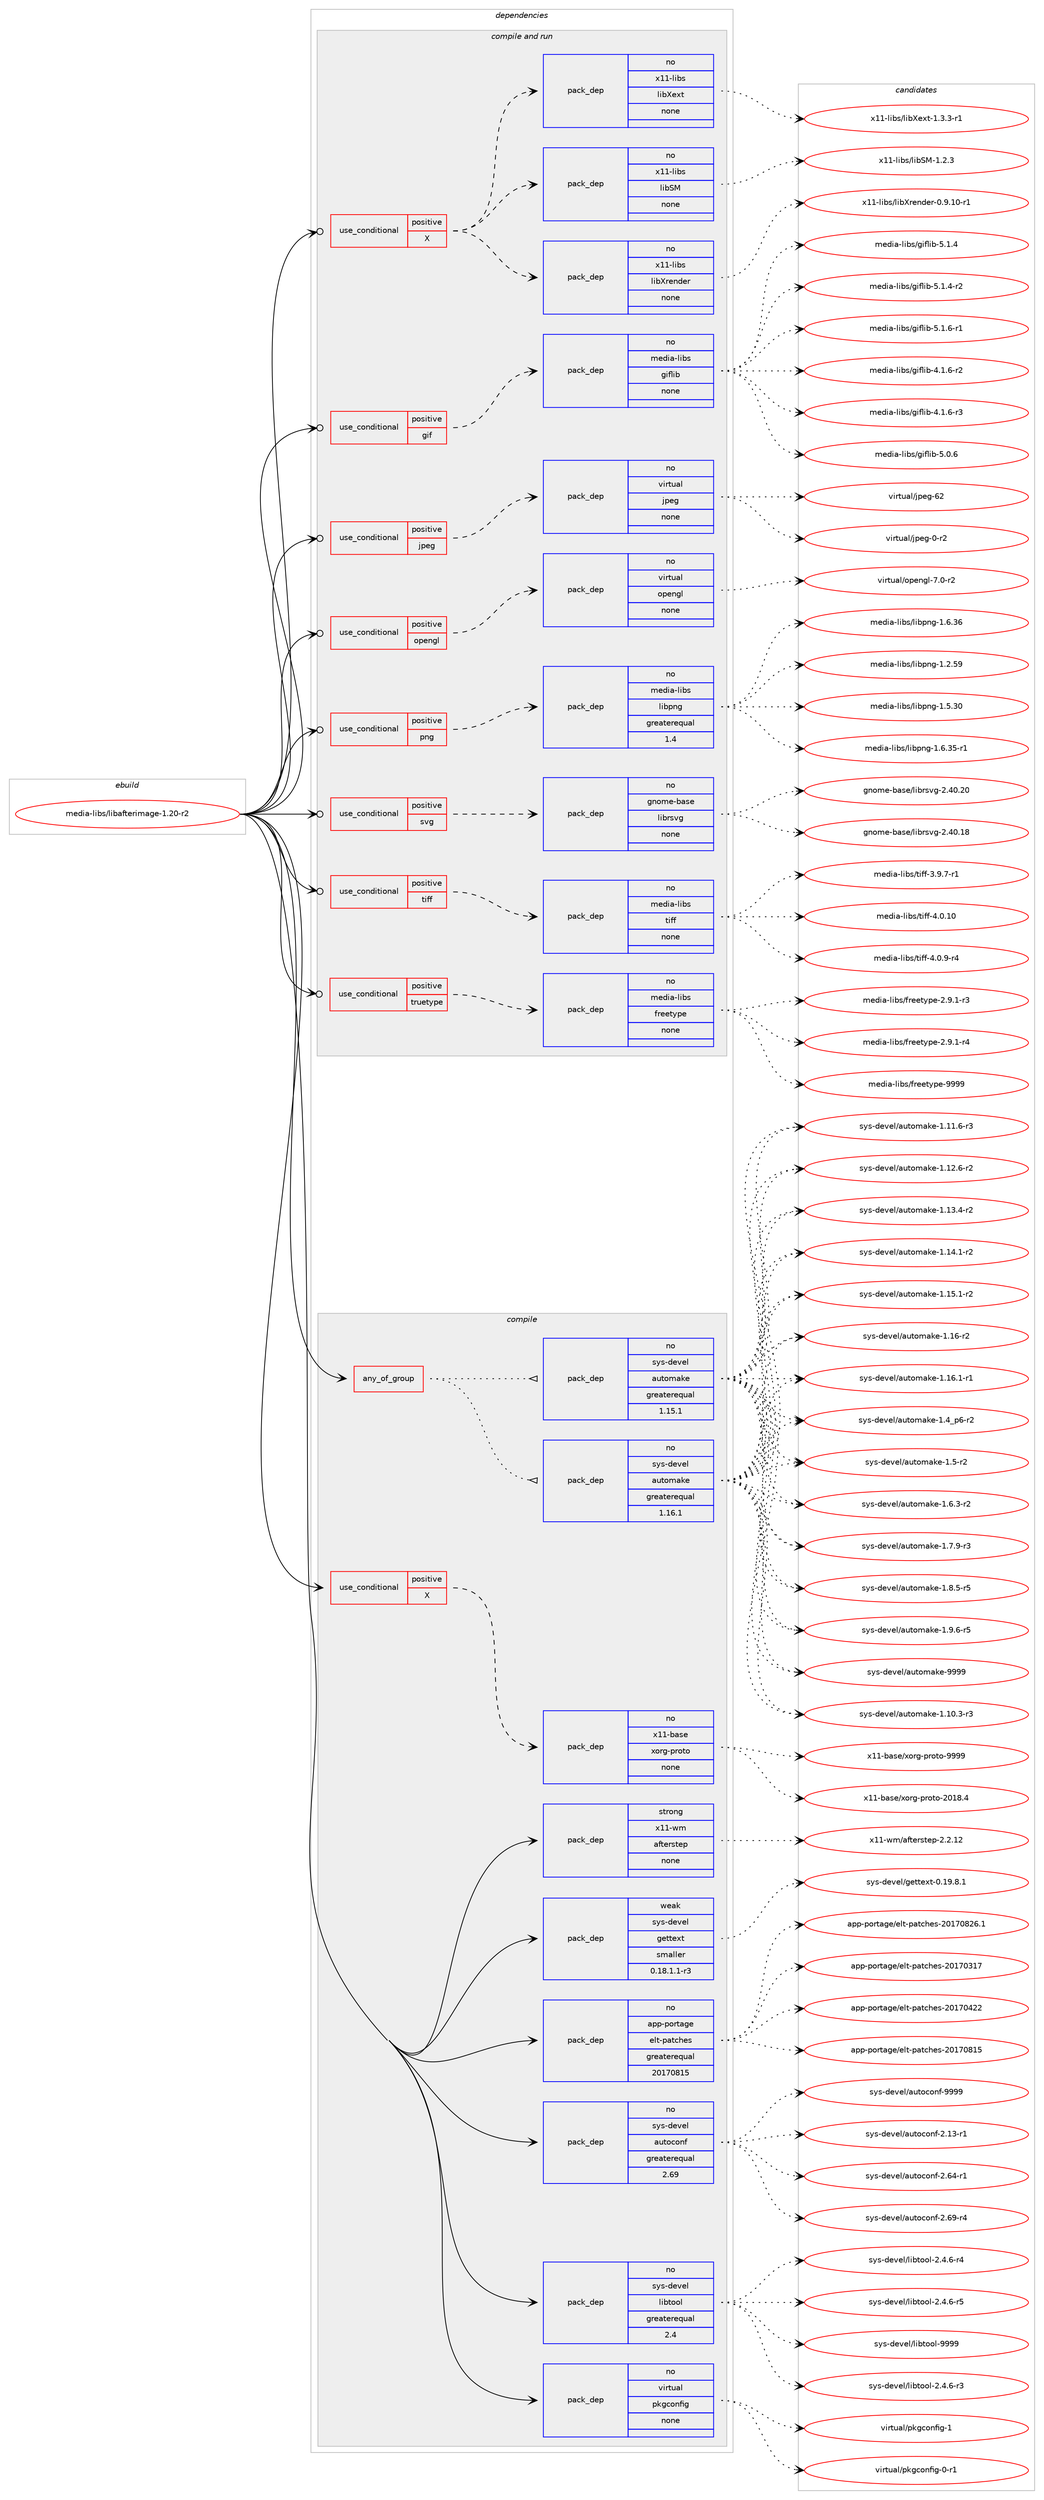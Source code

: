 digraph prolog {

# *************
# Graph options
# *************

newrank=true;
concentrate=true;
compound=true;
graph [rankdir=LR,fontname=Helvetica,fontsize=10,ranksep=1.5];#, ranksep=2.5, nodesep=0.2];
edge  [arrowhead=vee];
node  [fontname=Helvetica,fontsize=10];

# **********
# The ebuild
# **********

subgraph cluster_leftcol {
color=gray;
rank=same;
label=<<i>ebuild</i>>;
id [label="media-libs/libafterimage-1.20-r2", color=red, width=4, href="../media-libs/libafterimage-1.20-r2.svg"];
}

# ****************
# The dependencies
# ****************

subgraph cluster_midcol {
color=gray;
label=<<i>dependencies</i>>;
subgraph cluster_compile {
fillcolor="#eeeeee";
style=filled;
label=<<i>compile</i>>;
subgraph any25045 {
dependency1611803 [label=<<TABLE BORDER="0" CELLBORDER="1" CELLSPACING="0" CELLPADDING="4"><TR><TD CELLPADDING="10">any_of_group</TD></TR></TABLE>>, shape=none, color=red];subgraph pack1151822 {
dependency1611804 [label=<<TABLE BORDER="0" CELLBORDER="1" CELLSPACING="0" CELLPADDING="4" WIDTH="220"><TR><TD ROWSPAN="6" CELLPADDING="30">pack_dep</TD></TR><TR><TD WIDTH="110">no</TD></TR><TR><TD>sys-devel</TD></TR><TR><TD>automake</TD></TR><TR><TD>greaterequal</TD></TR><TR><TD>1.16.1</TD></TR></TABLE>>, shape=none, color=blue];
}
dependency1611803:e -> dependency1611804:w [weight=20,style="dotted",arrowhead="oinv"];
subgraph pack1151823 {
dependency1611805 [label=<<TABLE BORDER="0" CELLBORDER="1" CELLSPACING="0" CELLPADDING="4" WIDTH="220"><TR><TD ROWSPAN="6" CELLPADDING="30">pack_dep</TD></TR><TR><TD WIDTH="110">no</TD></TR><TR><TD>sys-devel</TD></TR><TR><TD>automake</TD></TR><TR><TD>greaterequal</TD></TR><TR><TD>1.15.1</TD></TR></TABLE>>, shape=none, color=blue];
}
dependency1611803:e -> dependency1611805:w [weight=20,style="dotted",arrowhead="oinv"];
}
id:e -> dependency1611803:w [weight=20,style="solid",arrowhead="vee"];
subgraph cond434237 {
dependency1611806 [label=<<TABLE BORDER="0" CELLBORDER="1" CELLSPACING="0" CELLPADDING="4"><TR><TD ROWSPAN="3" CELLPADDING="10">use_conditional</TD></TR><TR><TD>positive</TD></TR><TR><TD>X</TD></TR></TABLE>>, shape=none, color=red];
subgraph pack1151824 {
dependency1611807 [label=<<TABLE BORDER="0" CELLBORDER="1" CELLSPACING="0" CELLPADDING="4" WIDTH="220"><TR><TD ROWSPAN="6" CELLPADDING="30">pack_dep</TD></TR><TR><TD WIDTH="110">no</TD></TR><TR><TD>x11-base</TD></TR><TR><TD>xorg-proto</TD></TR><TR><TD>none</TD></TR><TR><TD></TD></TR></TABLE>>, shape=none, color=blue];
}
dependency1611806:e -> dependency1611807:w [weight=20,style="dashed",arrowhead="vee"];
}
id:e -> dependency1611806:w [weight=20,style="solid",arrowhead="vee"];
subgraph pack1151825 {
dependency1611808 [label=<<TABLE BORDER="0" CELLBORDER="1" CELLSPACING="0" CELLPADDING="4" WIDTH="220"><TR><TD ROWSPAN="6" CELLPADDING="30">pack_dep</TD></TR><TR><TD WIDTH="110">no</TD></TR><TR><TD>app-portage</TD></TR><TR><TD>elt-patches</TD></TR><TR><TD>greaterequal</TD></TR><TR><TD>20170815</TD></TR></TABLE>>, shape=none, color=blue];
}
id:e -> dependency1611808:w [weight=20,style="solid",arrowhead="vee"];
subgraph pack1151826 {
dependency1611809 [label=<<TABLE BORDER="0" CELLBORDER="1" CELLSPACING="0" CELLPADDING="4" WIDTH="220"><TR><TD ROWSPAN="6" CELLPADDING="30">pack_dep</TD></TR><TR><TD WIDTH="110">no</TD></TR><TR><TD>sys-devel</TD></TR><TR><TD>autoconf</TD></TR><TR><TD>greaterequal</TD></TR><TR><TD>2.69</TD></TR></TABLE>>, shape=none, color=blue];
}
id:e -> dependency1611809:w [weight=20,style="solid",arrowhead="vee"];
subgraph pack1151827 {
dependency1611810 [label=<<TABLE BORDER="0" CELLBORDER="1" CELLSPACING="0" CELLPADDING="4" WIDTH="220"><TR><TD ROWSPAN="6" CELLPADDING="30">pack_dep</TD></TR><TR><TD WIDTH="110">no</TD></TR><TR><TD>sys-devel</TD></TR><TR><TD>libtool</TD></TR><TR><TD>greaterequal</TD></TR><TR><TD>2.4</TD></TR></TABLE>>, shape=none, color=blue];
}
id:e -> dependency1611810:w [weight=20,style="solid",arrowhead="vee"];
subgraph pack1151828 {
dependency1611811 [label=<<TABLE BORDER="0" CELLBORDER="1" CELLSPACING="0" CELLPADDING="4" WIDTH="220"><TR><TD ROWSPAN="6" CELLPADDING="30">pack_dep</TD></TR><TR><TD WIDTH="110">no</TD></TR><TR><TD>virtual</TD></TR><TR><TD>pkgconfig</TD></TR><TR><TD>none</TD></TR><TR><TD></TD></TR></TABLE>>, shape=none, color=blue];
}
id:e -> dependency1611811:w [weight=20,style="solid",arrowhead="vee"];
subgraph pack1151829 {
dependency1611812 [label=<<TABLE BORDER="0" CELLBORDER="1" CELLSPACING="0" CELLPADDING="4" WIDTH="220"><TR><TD ROWSPAN="6" CELLPADDING="30">pack_dep</TD></TR><TR><TD WIDTH="110">strong</TD></TR><TR><TD>x11-wm</TD></TR><TR><TD>afterstep</TD></TR><TR><TD>none</TD></TR><TR><TD></TD></TR></TABLE>>, shape=none, color=blue];
}
id:e -> dependency1611812:w [weight=20,style="solid",arrowhead="vee"];
subgraph pack1151830 {
dependency1611813 [label=<<TABLE BORDER="0" CELLBORDER="1" CELLSPACING="0" CELLPADDING="4" WIDTH="220"><TR><TD ROWSPAN="6" CELLPADDING="30">pack_dep</TD></TR><TR><TD WIDTH="110">weak</TD></TR><TR><TD>sys-devel</TD></TR><TR><TD>gettext</TD></TR><TR><TD>smaller</TD></TR><TR><TD>0.18.1.1-r3</TD></TR></TABLE>>, shape=none, color=blue];
}
id:e -> dependency1611813:w [weight=20,style="solid",arrowhead="vee"];
}
subgraph cluster_compileandrun {
fillcolor="#eeeeee";
style=filled;
label=<<i>compile and run</i>>;
subgraph cond434238 {
dependency1611814 [label=<<TABLE BORDER="0" CELLBORDER="1" CELLSPACING="0" CELLPADDING="4"><TR><TD ROWSPAN="3" CELLPADDING="10">use_conditional</TD></TR><TR><TD>positive</TD></TR><TR><TD>X</TD></TR></TABLE>>, shape=none, color=red];
subgraph pack1151831 {
dependency1611815 [label=<<TABLE BORDER="0" CELLBORDER="1" CELLSPACING="0" CELLPADDING="4" WIDTH="220"><TR><TD ROWSPAN="6" CELLPADDING="30">pack_dep</TD></TR><TR><TD WIDTH="110">no</TD></TR><TR><TD>x11-libs</TD></TR><TR><TD>libSM</TD></TR><TR><TD>none</TD></TR><TR><TD></TD></TR></TABLE>>, shape=none, color=blue];
}
dependency1611814:e -> dependency1611815:w [weight=20,style="dashed",arrowhead="vee"];
subgraph pack1151832 {
dependency1611816 [label=<<TABLE BORDER="0" CELLBORDER="1" CELLSPACING="0" CELLPADDING="4" WIDTH="220"><TR><TD ROWSPAN="6" CELLPADDING="30">pack_dep</TD></TR><TR><TD WIDTH="110">no</TD></TR><TR><TD>x11-libs</TD></TR><TR><TD>libXext</TD></TR><TR><TD>none</TD></TR><TR><TD></TD></TR></TABLE>>, shape=none, color=blue];
}
dependency1611814:e -> dependency1611816:w [weight=20,style="dashed",arrowhead="vee"];
subgraph pack1151833 {
dependency1611817 [label=<<TABLE BORDER="0" CELLBORDER="1" CELLSPACING="0" CELLPADDING="4" WIDTH="220"><TR><TD ROWSPAN="6" CELLPADDING="30">pack_dep</TD></TR><TR><TD WIDTH="110">no</TD></TR><TR><TD>x11-libs</TD></TR><TR><TD>libXrender</TD></TR><TR><TD>none</TD></TR><TR><TD></TD></TR></TABLE>>, shape=none, color=blue];
}
dependency1611814:e -> dependency1611817:w [weight=20,style="dashed",arrowhead="vee"];
}
id:e -> dependency1611814:w [weight=20,style="solid",arrowhead="odotvee"];
subgraph cond434239 {
dependency1611818 [label=<<TABLE BORDER="0" CELLBORDER="1" CELLSPACING="0" CELLPADDING="4"><TR><TD ROWSPAN="3" CELLPADDING="10">use_conditional</TD></TR><TR><TD>positive</TD></TR><TR><TD>gif</TD></TR></TABLE>>, shape=none, color=red];
subgraph pack1151834 {
dependency1611819 [label=<<TABLE BORDER="0" CELLBORDER="1" CELLSPACING="0" CELLPADDING="4" WIDTH="220"><TR><TD ROWSPAN="6" CELLPADDING="30">pack_dep</TD></TR><TR><TD WIDTH="110">no</TD></TR><TR><TD>media-libs</TD></TR><TR><TD>giflib</TD></TR><TR><TD>none</TD></TR><TR><TD></TD></TR></TABLE>>, shape=none, color=blue];
}
dependency1611818:e -> dependency1611819:w [weight=20,style="dashed",arrowhead="vee"];
}
id:e -> dependency1611818:w [weight=20,style="solid",arrowhead="odotvee"];
subgraph cond434240 {
dependency1611820 [label=<<TABLE BORDER="0" CELLBORDER="1" CELLSPACING="0" CELLPADDING="4"><TR><TD ROWSPAN="3" CELLPADDING="10">use_conditional</TD></TR><TR><TD>positive</TD></TR><TR><TD>jpeg</TD></TR></TABLE>>, shape=none, color=red];
subgraph pack1151835 {
dependency1611821 [label=<<TABLE BORDER="0" CELLBORDER="1" CELLSPACING="0" CELLPADDING="4" WIDTH="220"><TR><TD ROWSPAN="6" CELLPADDING="30">pack_dep</TD></TR><TR><TD WIDTH="110">no</TD></TR><TR><TD>virtual</TD></TR><TR><TD>jpeg</TD></TR><TR><TD>none</TD></TR><TR><TD></TD></TR></TABLE>>, shape=none, color=blue];
}
dependency1611820:e -> dependency1611821:w [weight=20,style="dashed",arrowhead="vee"];
}
id:e -> dependency1611820:w [weight=20,style="solid",arrowhead="odotvee"];
subgraph cond434241 {
dependency1611822 [label=<<TABLE BORDER="0" CELLBORDER="1" CELLSPACING="0" CELLPADDING="4"><TR><TD ROWSPAN="3" CELLPADDING="10">use_conditional</TD></TR><TR><TD>positive</TD></TR><TR><TD>opengl</TD></TR></TABLE>>, shape=none, color=red];
subgraph pack1151836 {
dependency1611823 [label=<<TABLE BORDER="0" CELLBORDER="1" CELLSPACING="0" CELLPADDING="4" WIDTH="220"><TR><TD ROWSPAN="6" CELLPADDING="30">pack_dep</TD></TR><TR><TD WIDTH="110">no</TD></TR><TR><TD>virtual</TD></TR><TR><TD>opengl</TD></TR><TR><TD>none</TD></TR><TR><TD></TD></TR></TABLE>>, shape=none, color=blue];
}
dependency1611822:e -> dependency1611823:w [weight=20,style="dashed",arrowhead="vee"];
}
id:e -> dependency1611822:w [weight=20,style="solid",arrowhead="odotvee"];
subgraph cond434242 {
dependency1611824 [label=<<TABLE BORDER="0" CELLBORDER="1" CELLSPACING="0" CELLPADDING="4"><TR><TD ROWSPAN="3" CELLPADDING="10">use_conditional</TD></TR><TR><TD>positive</TD></TR><TR><TD>png</TD></TR></TABLE>>, shape=none, color=red];
subgraph pack1151837 {
dependency1611825 [label=<<TABLE BORDER="0" CELLBORDER="1" CELLSPACING="0" CELLPADDING="4" WIDTH="220"><TR><TD ROWSPAN="6" CELLPADDING="30">pack_dep</TD></TR><TR><TD WIDTH="110">no</TD></TR><TR><TD>media-libs</TD></TR><TR><TD>libpng</TD></TR><TR><TD>greaterequal</TD></TR><TR><TD>1.4</TD></TR></TABLE>>, shape=none, color=blue];
}
dependency1611824:e -> dependency1611825:w [weight=20,style="dashed",arrowhead="vee"];
}
id:e -> dependency1611824:w [weight=20,style="solid",arrowhead="odotvee"];
subgraph cond434243 {
dependency1611826 [label=<<TABLE BORDER="0" CELLBORDER="1" CELLSPACING="0" CELLPADDING="4"><TR><TD ROWSPAN="3" CELLPADDING="10">use_conditional</TD></TR><TR><TD>positive</TD></TR><TR><TD>svg</TD></TR></TABLE>>, shape=none, color=red];
subgraph pack1151838 {
dependency1611827 [label=<<TABLE BORDER="0" CELLBORDER="1" CELLSPACING="0" CELLPADDING="4" WIDTH="220"><TR><TD ROWSPAN="6" CELLPADDING="30">pack_dep</TD></TR><TR><TD WIDTH="110">no</TD></TR><TR><TD>gnome-base</TD></TR><TR><TD>librsvg</TD></TR><TR><TD>none</TD></TR><TR><TD></TD></TR></TABLE>>, shape=none, color=blue];
}
dependency1611826:e -> dependency1611827:w [weight=20,style="dashed",arrowhead="vee"];
}
id:e -> dependency1611826:w [weight=20,style="solid",arrowhead="odotvee"];
subgraph cond434244 {
dependency1611828 [label=<<TABLE BORDER="0" CELLBORDER="1" CELLSPACING="0" CELLPADDING="4"><TR><TD ROWSPAN="3" CELLPADDING="10">use_conditional</TD></TR><TR><TD>positive</TD></TR><TR><TD>tiff</TD></TR></TABLE>>, shape=none, color=red];
subgraph pack1151839 {
dependency1611829 [label=<<TABLE BORDER="0" CELLBORDER="1" CELLSPACING="0" CELLPADDING="4" WIDTH="220"><TR><TD ROWSPAN="6" CELLPADDING="30">pack_dep</TD></TR><TR><TD WIDTH="110">no</TD></TR><TR><TD>media-libs</TD></TR><TR><TD>tiff</TD></TR><TR><TD>none</TD></TR><TR><TD></TD></TR></TABLE>>, shape=none, color=blue];
}
dependency1611828:e -> dependency1611829:w [weight=20,style="dashed",arrowhead="vee"];
}
id:e -> dependency1611828:w [weight=20,style="solid",arrowhead="odotvee"];
subgraph cond434245 {
dependency1611830 [label=<<TABLE BORDER="0" CELLBORDER="1" CELLSPACING="0" CELLPADDING="4"><TR><TD ROWSPAN="3" CELLPADDING="10">use_conditional</TD></TR><TR><TD>positive</TD></TR><TR><TD>truetype</TD></TR></TABLE>>, shape=none, color=red];
subgraph pack1151840 {
dependency1611831 [label=<<TABLE BORDER="0" CELLBORDER="1" CELLSPACING="0" CELLPADDING="4" WIDTH="220"><TR><TD ROWSPAN="6" CELLPADDING="30">pack_dep</TD></TR><TR><TD WIDTH="110">no</TD></TR><TR><TD>media-libs</TD></TR><TR><TD>freetype</TD></TR><TR><TD>none</TD></TR><TR><TD></TD></TR></TABLE>>, shape=none, color=blue];
}
dependency1611830:e -> dependency1611831:w [weight=20,style="dashed",arrowhead="vee"];
}
id:e -> dependency1611830:w [weight=20,style="solid",arrowhead="odotvee"];
}
subgraph cluster_run {
fillcolor="#eeeeee";
style=filled;
label=<<i>run</i>>;
}
}

# **************
# The candidates
# **************

subgraph cluster_choices {
rank=same;
color=gray;
label=<<i>candidates</i>>;

subgraph choice1151822 {
color=black;
nodesep=1;
choice11512111545100101118101108479711711611110997107101454946494846514511451 [label="sys-devel/automake-1.10.3-r3", color=red, width=4,href="../sys-devel/automake-1.10.3-r3.svg"];
choice11512111545100101118101108479711711611110997107101454946494946544511451 [label="sys-devel/automake-1.11.6-r3", color=red, width=4,href="../sys-devel/automake-1.11.6-r3.svg"];
choice11512111545100101118101108479711711611110997107101454946495046544511450 [label="sys-devel/automake-1.12.6-r2", color=red, width=4,href="../sys-devel/automake-1.12.6-r2.svg"];
choice11512111545100101118101108479711711611110997107101454946495146524511450 [label="sys-devel/automake-1.13.4-r2", color=red, width=4,href="../sys-devel/automake-1.13.4-r2.svg"];
choice11512111545100101118101108479711711611110997107101454946495246494511450 [label="sys-devel/automake-1.14.1-r2", color=red, width=4,href="../sys-devel/automake-1.14.1-r2.svg"];
choice11512111545100101118101108479711711611110997107101454946495346494511450 [label="sys-devel/automake-1.15.1-r2", color=red, width=4,href="../sys-devel/automake-1.15.1-r2.svg"];
choice1151211154510010111810110847971171161111099710710145494649544511450 [label="sys-devel/automake-1.16-r2", color=red, width=4,href="../sys-devel/automake-1.16-r2.svg"];
choice11512111545100101118101108479711711611110997107101454946495446494511449 [label="sys-devel/automake-1.16.1-r1", color=red, width=4,href="../sys-devel/automake-1.16.1-r1.svg"];
choice115121115451001011181011084797117116111109971071014549465295112544511450 [label="sys-devel/automake-1.4_p6-r2", color=red, width=4,href="../sys-devel/automake-1.4_p6-r2.svg"];
choice11512111545100101118101108479711711611110997107101454946534511450 [label="sys-devel/automake-1.5-r2", color=red, width=4,href="../sys-devel/automake-1.5-r2.svg"];
choice115121115451001011181011084797117116111109971071014549465446514511450 [label="sys-devel/automake-1.6.3-r2", color=red, width=4,href="../sys-devel/automake-1.6.3-r2.svg"];
choice115121115451001011181011084797117116111109971071014549465546574511451 [label="sys-devel/automake-1.7.9-r3", color=red, width=4,href="../sys-devel/automake-1.7.9-r3.svg"];
choice115121115451001011181011084797117116111109971071014549465646534511453 [label="sys-devel/automake-1.8.5-r5", color=red, width=4,href="../sys-devel/automake-1.8.5-r5.svg"];
choice115121115451001011181011084797117116111109971071014549465746544511453 [label="sys-devel/automake-1.9.6-r5", color=red, width=4,href="../sys-devel/automake-1.9.6-r5.svg"];
choice115121115451001011181011084797117116111109971071014557575757 [label="sys-devel/automake-9999", color=red, width=4,href="../sys-devel/automake-9999.svg"];
dependency1611804:e -> choice11512111545100101118101108479711711611110997107101454946494846514511451:w [style=dotted,weight="100"];
dependency1611804:e -> choice11512111545100101118101108479711711611110997107101454946494946544511451:w [style=dotted,weight="100"];
dependency1611804:e -> choice11512111545100101118101108479711711611110997107101454946495046544511450:w [style=dotted,weight="100"];
dependency1611804:e -> choice11512111545100101118101108479711711611110997107101454946495146524511450:w [style=dotted,weight="100"];
dependency1611804:e -> choice11512111545100101118101108479711711611110997107101454946495246494511450:w [style=dotted,weight="100"];
dependency1611804:e -> choice11512111545100101118101108479711711611110997107101454946495346494511450:w [style=dotted,weight="100"];
dependency1611804:e -> choice1151211154510010111810110847971171161111099710710145494649544511450:w [style=dotted,weight="100"];
dependency1611804:e -> choice11512111545100101118101108479711711611110997107101454946495446494511449:w [style=dotted,weight="100"];
dependency1611804:e -> choice115121115451001011181011084797117116111109971071014549465295112544511450:w [style=dotted,weight="100"];
dependency1611804:e -> choice11512111545100101118101108479711711611110997107101454946534511450:w [style=dotted,weight="100"];
dependency1611804:e -> choice115121115451001011181011084797117116111109971071014549465446514511450:w [style=dotted,weight="100"];
dependency1611804:e -> choice115121115451001011181011084797117116111109971071014549465546574511451:w [style=dotted,weight="100"];
dependency1611804:e -> choice115121115451001011181011084797117116111109971071014549465646534511453:w [style=dotted,weight="100"];
dependency1611804:e -> choice115121115451001011181011084797117116111109971071014549465746544511453:w [style=dotted,weight="100"];
dependency1611804:e -> choice115121115451001011181011084797117116111109971071014557575757:w [style=dotted,weight="100"];
}
subgraph choice1151823 {
color=black;
nodesep=1;
choice11512111545100101118101108479711711611110997107101454946494846514511451 [label="sys-devel/automake-1.10.3-r3", color=red, width=4,href="../sys-devel/automake-1.10.3-r3.svg"];
choice11512111545100101118101108479711711611110997107101454946494946544511451 [label="sys-devel/automake-1.11.6-r3", color=red, width=4,href="../sys-devel/automake-1.11.6-r3.svg"];
choice11512111545100101118101108479711711611110997107101454946495046544511450 [label="sys-devel/automake-1.12.6-r2", color=red, width=4,href="../sys-devel/automake-1.12.6-r2.svg"];
choice11512111545100101118101108479711711611110997107101454946495146524511450 [label="sys-devel/automake-1.13.4-r2", color=red, width=4,href="../sys-devel/automake-1.13.4-r2.svg"];
choice11512111545100101118101108479711711611110997107101454946495246494511450 [label="sys-devel/automake-1.14.1-r2", color=red, width=4,href="../sys-devel/automake-1.14.1-r2.svg"];
choice11512111545100101118101108479711711611110997107101454946495346494511450 [label="sys-devel/automake-1.15.1-r2", color=red, width=4,href="../sys-devel/automake-1.15.1-r2.svg"];
choice1151211154510010111810110847971171161111099710710145494649544511450 [label="sys-devel/automake-1.16-r2", color=red, width=4,href="../sys-devel/automake-1.16-r2.svg"];
choice11512111545100101118101108479711711611110997107101454946495446494511449 [label="sys-devel/automake-1.16.1-r1", color=red, width=4,href="../sys-devel/automake-1.16.1-r1.svg"];
choice115121115451001011181011084797117116111109971071014549465295112544511450 [label="sys-devel/automake-1.4_p6-r2", color=red, width=4,href="../sys-devel/automake-1.4_p6-r2.svg"];
choice11512111545100101118101108479711711611110997107101454946534511450 [label="sys-devel/automake-1.5-r2", color=red, width=4,href="../sys-devel/automake-1.5-r2.svg"];
choice115121115451001011181011084797117116111109971071014549465446514511450 [label="sys-devel/automake-1.6.3-r2", color=red, width=4,href="../sys-devel/automake-1.6.3-r2.svg"];
choice115121115451001011181011084797117116111109971071014549465546574511451 [label="sys-devel/automake-1.7.9-r3", color=red, width=4,href="../sys-devel/automake-1.7.9-r3.svg"];
choice115121115451001011181011084797117116111109971071014549465646534511453 [label="sys-devel/automake-1.8.5-r5", color=red, width=4,href="../sys-devel/automake-1.8.5-r5.svg"];
choice115121115451001011181011084797117116111109971071014549465746544511453 [label="sys-devel/automake-1.9.6-r5", color=red, width=4,href="../sys-devel/automake-1.9.6-r5.svg"];
choice115121115451001011181011084797117116111109971071014557575757 [label="sys-devel/automake-9999", color=red, width=4,href="../sys-devel/automake-9999.svg"];
dependency1611805:e -> choice11512111545100101118101108479711711611110997107101454946494846514511451:w [style=dotted,weight="100"];
dependency1611805:e -> choice11512111545100101118101108479711711611110997107101454946494946544511451:w [style=dotted,weight="100"];
dependency1611805:e -> choice11512111545100101118101108479711711611110997107101454946495046544511450:w [style=dotted,weight="100"];
dependency1611805:e -> choice11512111545100101118101108479711711611110997107101454946495146524511450:w [style=dotted,weight="100"];
dependency1611805:e -> choice11512111545100101118101108479711711611110997107101454946495246494511450:w [style=dotted,weight="100"];
dependency1611805:e -> choice11512111545100101118101108479711711611110997107101454946495346494511450:w [style=dotted,weight="100"];
dependency1611805:e -> choice1151211154510010111810110847971171161111099710710145494649544511450:w [style=dotted,weight="100"];
dependency1611805:e -> choice11512111545100101118101108479711711611110997107101454946495446494511449:w [style=dotted,weight="100"];
dependency1611805:e -> choice115121115451001011181011084797117116111109971071014549465295112544511450:w [style=dotted,weight="100"];
dependency1611805:e -> choice11512111545100101118101108479711711611110997107101454946534511450:w [style=dotted,weight="100"];
dependency1611805:e -> choice115121115451001011181011084797117116111109971071014549465446514511450:w [style=dotted,weight="100"];
dependency1611805:e -> choice115121115451001011181011084797117116111109971071014549465546574511451:w [style=dotted,weight="100"];
dependency1611805:e -> choice115121115451001011181011084797117116111109971071014549465646534511453:w [style=dotted,weight="100"];
dependency1611805:e -> choice115121115451001011181011084797117116111109971071014549465746544511453:w [style=dotted,weight="100"];
dependency1611805:e -> choice115121115451001011181011084797117116111109971071014557575757:w [style=dotted,weight="100"];
}
subgraph choice1151824 {
color=black;
nodesep=1;
choice1204949459897115101471201111141034511211411111611145504849564652 [label="x11-base/xorg-proto-2018.4", color=red, width=4,href="../x11-base/xorg-proto-2018.4.svg"];
choice120494945989711510147120111114103451121141111161114557575757 [label="x11-base/xorg-proto-9999", color=red, width=4,href="../x11-base/xorg-proto-9999.svg"];
dependency1611807:e -> choice1204949459897115101471201111141034511211411111611145504849564652:w [style=dotted,weight="100"];
dependency1611807:e -> choice120494945989711510147120111114103451121141111161114557575757:w [style=dotted,weight="100"];
}
subgraph choice1151825 {
color=black;
nodesep=1;
choice97112112451121111141169710310147101108116451129711699104101115455048495548514955 [label="app-portage/elt-patches-20170317", color=red, width=4,href="../app-portage/elt-patches-20170317.svg"];
choice97112112451121111141169710310147101108116451129711699104101115455048495548525050 [label="app-portage/elt-patches-20170422", color=red, width=4,href="../app-portage/elt-patches-20170422.svg"];
choice97112112451121111141169710310147101108116451129711699104101115455048495548564953 [label="app-portage/elt-patches-20170815", color=red, width=4,href="../app-portage/elt-patches-20170815.svg"];
choice971121124511211111411697103101471011081164511297116991041011154550484955485650544649 [label="app-portage/elt-patches-20170826.1", color=red, width=4,href="../app-portage/elt-patches-20170826.1.svg"];
dependency1611808:e -> choice97112112451121111141169710310147101108116451129711699104101115455048495548514955:w [style=dotted,weight="100"];
dependency1611808:e -> choice97112112451121111141169710310147101108116451129711699104101115455048495548525050:w [style=dotted,weight="100"];
dependency1611808:e -> choice97112112451121111141169710310147101108116451129711699104101115455048495548564953:w [style=dotted,weight="100"];
dependency1611808:e -> choice971121124511211111411697103101471011081164511297116991041011154550484955485650544649:w [style=dotted,weight="100"];
}
subgraph choice1151826 {
color=black;
nodesep=1;
choice1151211154510010111810110847971171161119911111010245504649514511449 [label="sys-devel/autoconf-2.13-r1", color=red, width=4,href="../sys-devel/autoconf-2.13-r1.svg"];
choice1151211154510010111810110847971171161119911111010245504654524511449 [label="sys-devel/autoconf-2.64-r1", color=red, width=4,href="../sys-devel/autoconf-2.64-r1.svg"];
choice1151211154510010111810110847971171161119911111010245504654574511452 [label="sys-devel/autoconf-2.69-r4", color=red, width=4,href="../sys-devel/autoconf-2.69-r4.svg"];
choice115121115451001011181011084797117116111991111101024557575757 [label="sys-devel/autoconf-9999", color=red, width=4,href="../sys-devel/autoconf-9999.svg"];
dependency1611809:e -> choice1151211154510010111810110847971171161119911111010245504649514511449:w [style=dotted,weight="100"];
dependency1611809:e -> choice1151211154510010111810110847971171161119911111010245504654524511449:w [style=dotted,weight="100"];
dependency1611809:e -> choice1151211154510010111810110847971171161119911111010245504654574511452:w [style=dotted,weight="100"];
dependency1611809:e -> choice115121115451001011181011084797117116111991111101024557575757:w [style=dotted,weight="100"];
}
subgraph choice1151827 {
color=black;
nodesep=1;
choice1151211154510010111810110847108105981161111111084550465246544511451 [label="sys-devel/libtool-2.4.6-r3", color=red, width=4,href="../sys-devel/libtool-2.4.6-r3.svg"];
choice1151211154510010111810110847108105981161111111084550465246544511452 [label="sys-devel/libtool-2.4.6-r4", color=red, width=4,href="../sys-devel/libtool-2.4.6-r4.svg"];
choice1151211154510010111810110847108105981161111111084550465246544511453 [label="sys-devel/libtool-2.4.6-r5", color=red, width=4,href="../sys-devel/libtool-2.4.6-r5.svg"];
choice1151211154510010111810110847108105981161111111084557575757 [label="sys-devel/libtool-9999", color=red, width=4,href="../sys-devel/libtool-9999.svg"];
dependency1611810:e -> choice1151211154510010111810110847108105981161111111084550465246544511451:w [style=dotted,weight="100"];
dependency1611810:e -> choice1151211154510010111810110847108105981161111111084550465246544511452:w [style=dotted,weight="100"];
dependency1611810:e -> choice1151211154510010111810110847108105981161111111084550465246544511453:w [style=dotted,weight="100"];
dependency1611810:e -> choice1151211154510010111810110847108105981161111111084557575757:w [style=dotted,weight="100"];
}
subgraph choice1151828 {
color=black;
nodesep=1;
choice11810511411611797108471121071039911111010210510345484511449 [label="virtual/pkgconfig-0-r1", color=red, width=4,href="../virtual/pkgconfig-0-r1.svg"];
choice1181051141161179710847112107103991111101021051034549 [label="virtual/pkgconfig-1", color=red, width=4,href="../virtual/pkgconfig-1.svg"];
dependency1611811:e -> choice11810511411611797108471121071039911111010210510345484511449:w [style=dotted,weight="100"];
dependency1611811:e -> choice1181051141161179710847112107103991111101021051034549:w [style=dotted,weight="100"];
}
subgraph choice1151829 {
color=black;
nodesep=1;
choice120494945119109479710211610111411511610111245504650464950 [label="x11-wm/afterstep-2.2.12", color=red, width=4,href="../x11-wm/afterstep-2.2.12.svg"];
dependency1611812:e -> choice120494945119109479710211610111411511610111245504650464950:w [style=dotted,weight="100"];
}
subgraph choice1151830 {
color=black;
nodesep=1;
choice1151211154510010111810110847103101116116101120116454846495746564649 [label="sys-devel/gettext-0.19.8.1", color=red, width=4,href="../sys-devel/gettext-0.19.8.1.svg"];
dependency1611813:e -> choice1151211154510010111810110847103101116116101120116454846495746564649:w [style=dotted,weight="100"];
}
subgraph choice1151831 {
color=black;
nodesep=1;
choice1204949451081059811547108105988377454946504651 [label="x11-libs/libSM-1.2.3", color=red, width=4,href="../x11-libs/libSM-1.2.3.svg"];
dependency1611815:e -> choice1204949451081059811547108105988377454946504651:w [style=dotted,weight="100"];
}
subgraph choice1151832 {
color=black;
nodesep=1;
choice120494945108105981154710810598881011201164549465146514511449 [label="x11-libs/libXext-1.3.3-r1", color=red, width=4,href="../x11-libs/libXext-1.3.3-r1.svg"];
dependency1611816:e -> choice120494945108105981154710810598881011201164549465146514511449:w [style=dotted,weight="100"];
}
subgraph choice1151833 {
color=black;
nodesep=1;
choice12049494510810598115471081059888114101110100101114454846574649484511449 [label="x11-libs/libXrender-0.9.10-r1", color=red, width=4,href="../x11-libs/libXrender-0.9.10-r1.svg"];
dependency1611817:e -> choice12049494510810598115471081059888114101110100101114454846574649484511449:w [style=dotted,weight="100"];
}
subgraph choice1151834 {
color=black;
nodesep=1;
choice10910110010597451081059811547103105102108105984552464946544511450 [label="media-libs/giflib-4.1.6-r2", color=red, width=4,href="../media-libs/giflib-4.1.6-r2.svg"];
choice10910110010597451081059811547103105102108105984552464946544511451 [label="media-libs/giflib-4.1.6-r3", color=red, width=4,href="../media-libs/giflib-4.1.6-r3.svg"];
choice1091011001059745108105981154710310510210810598455346484654 [label="media-libs/giflib-5.0.6", color=red, width=4,href="../media-libs/giflib-5.0.6.svg"];
choice1091011001059745108105981154710310510210810598455346494652 [label="media-libs/giflib-5.1.4", color=red, width=4,href="../media-libs/giflib-5.1.4.svg"];
choice10910110010597451081059811547103105102108105984553464946524511450 [label="media-libs/giflib-5.1.4-r2", color=red, width=4,href="../media-libs/giflib-5.1.4-r2.svg"];
choice10910110010597451081059811547103105102108105984553464946544511449 [label="media-libs/giflib-5.1.6-r1", color=red, width=4,href="../media-libs/giflib-5.1.6-r1.svg"];
dependency1611819:e -> choice10910110010597451081059811547103105102108105984552464946544511450:w [style=dotted,weight="100"];
dependency1611819:e -> choice10910110010597451081059811547103105102108105984552464946544511451:w [style=dotted,weight="100"];
dependency1611819:e -> choice1091011001059745108105981154710310510210810598455346484654:w [style=dotted,weight="100"];
dependency1611819:e -> choice1091011001059745108105981154710310510210810598455346494652:w [style=dotted,weight="100"];
dependency1611819:e -> choice10910110010597451081059811547103105102108105984553464946524511450:w [style=dotted,weight="100"];
dependency1611819:e -> choice10910110010597451081059811547103105102108105984553464946544511449:w [style=dotted,weight="100"];
}
subgraph choice1151835 {
color=black;
nodesep=1;
choice118105114116117971084710611210110345484511450 [label="virtual/jpeg-0-r2", color=red, width=4,href="../virtual/jpeg-0-r2.svg"];
choice1181051141161179710847106112101103455450 [label="virtual/jpeg-62", color=red, width=4,href="../virtual/jpeg-62.svg"];
dependency1611821:e -> choice118105114116117971084710611210110345484511450:w [style=dotted,weight="100"];
dependency1611821:e -> choice1181051141161179710847106112101103455450:w [style=dotted,weight="100"];
}
subgraph choice1151836 {
color=black;
nodesep=1;
choice1181051141161179710847111112101110103108455546484511450 [label="virtual/opengl-7.0-r2", color=red, width=4,href="../virtual/opengl-7.0-r2.svg"];
dependency1611823:e -> choice1181051141161179710847111112101110103108455546484511450:w [style=dotted,weight="100"];
}
subgraph choice1151837 {
color=black;
nodesep=1;
choice109101100105974510810598115471081059811211010345494650465357 [label="media-libs/libpng-1.2.59", color=red, width=4,href="../media-libs/libpng-1.2.59.svg"];
choice109101100105974510810598115471081059811211010345494653465148 [label="media-libs/libpng-1.5.30", color=red, width=4,href="../media-libs/libpng-1.5.30.svg"];
choice1091011001059745108105981154710810598112110103454946544651534511449 [label="media-libs/libpng-1.6.35-r1", color=red, width=4,href="../media-libs/libpng-1.6.35-r1.svg"];
choice109101100105974510810598115471081059811211010345494654465154 [label="media-libs/libpng-1.6.36", color=red, width=4,href="../media-libs/libpng-1.6.36.svg"];
dependency1611825:e -> choice109101100105974510810598115471081059811211010345494650465357:w [style=dotted,weight="100"];
dependency1611825:e -> choice109101100105974510810598115471081059811211010345494653465148:w [style=dotted,weight="100"];
dependency1611825:e -> choice1091011001059745108105981154710810598112110103454946544651534511449:w [style=dotted,weight="100"];
dependency1611825:e -> choice109101100105974510810598115471081059811211010345494654465154:w [style=dotted,weight="100"];
}
subgraph choice1151838 {
color=black;
nodesep=1;
choice10311011110910145989711510147108105981141151181034550465248464956 [label="gnome-base/librsvg-2.40.18", color=red, width=4,href="../gnome-base/librsvg-2.40.18.svg"];
choice10311011110910145989711510147108105981141151181034550465248465048 [label="gnome-base/librsvg-2.40.20", color=red, width=4,href="../gnome-base/librsvg-2.40.20.svg"];
dependency1611827:e -> choice10311011110910145989711510147108105981141151181034550465248464956:w [style=dotted,weight="100"];
dependency1611827:e -> choice10311011110910145989711510147108105981141151181034550465248465048:w [style=dotted,weight="100"];
}
subgraph choice1151839 {
color=black;
nodesep=1;
choice109101100105974510810598115471161051021024551465746554511449 [label="media-libs/tiff-3.9.7-r1", color=red, width=4,href="../media-libs/tiff-3.9.7-r1.svg"];
choice1091011001059745108105981154711610510210245524648464948 [label="media-libs/tiff-4.0.10", color=red, width=4,href="../media-libs/tiff-4.0.10.svg"];
choice109101100105974510810598115471161051021024552464846574511452 [label="media-libs/tiff-4.0.9-r4", color=red, width=4,href="../media-libs/tiff-4.0.9-r4.svg"];
dependency1611829:e -> choice109101100105974510810598115471161051021024551465746554511449:w [style=dotted,weight="100"];
dependency1611829:e -> choice1091011001059745108105981154711610510210245524648464948:w [style=dotted,weight="100"];
dependency1611829:e -> choice109101100105974510810598115471161051021024552464846574511452:w [style=dotted,weight="100"];
}
subgraph choice1151840 {
color=black;
nodesep=1;
choice109101100105974510810598115471021141011011161211121014550465746494511451 [label="media-libs/freetype-2.9.1-r3", color=red, width=4,href="../media-libs/freetype-2.9.1-r3.svg"];
choice109101100105974510810598115471021141011011161211121014550465746494511452 [label="media-libs/freetype-2.9.1-r4", color=red, width=4,href="../media-libs/freetype-2.9.1-r4.svg"];
choice109101100105974510810598115471021141011011161211121014557575757 [label="media-libs/freetype-9999", color=red, width=4,href="../media-libs/freetype-9999.svg"];
dependency1611831:e -> choice109101100105974510810598115471021141011011161211121014550465746494511451:w [style=dotted,weight="100"];
dependency1611831:e -> choice109101100105974510810598115471021141011011161211121014550465746494511452:w [style=dotted,weight="100"];
dependency1611831:e -> choice109101100105974510810598115471021141011011161211121014557575757:w [style=dotted,weight="100"];
}
}

}
